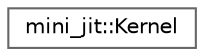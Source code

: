 digraph "Graphical Class Hierarchy"
{
 // LATEX_PDF_SIZE
  bgcolor="transparent";
  edge [fontname=Helvetica,fontsize=10,labelfontname=Helvetica,labelfontsize=10];
  node [fontname=Helvetica,fontsize=10,shape=box,height=0.2,width=0.4];
  rankdir="LR";
  Node0 [id="Node000000",label="mini_jit::Kernel",height=0.2,width=0.4,color="grey40", fillcolor="white", style="filled",URL="$classmini__jit_1_1Kernel.html",tooltip=" "];
}
